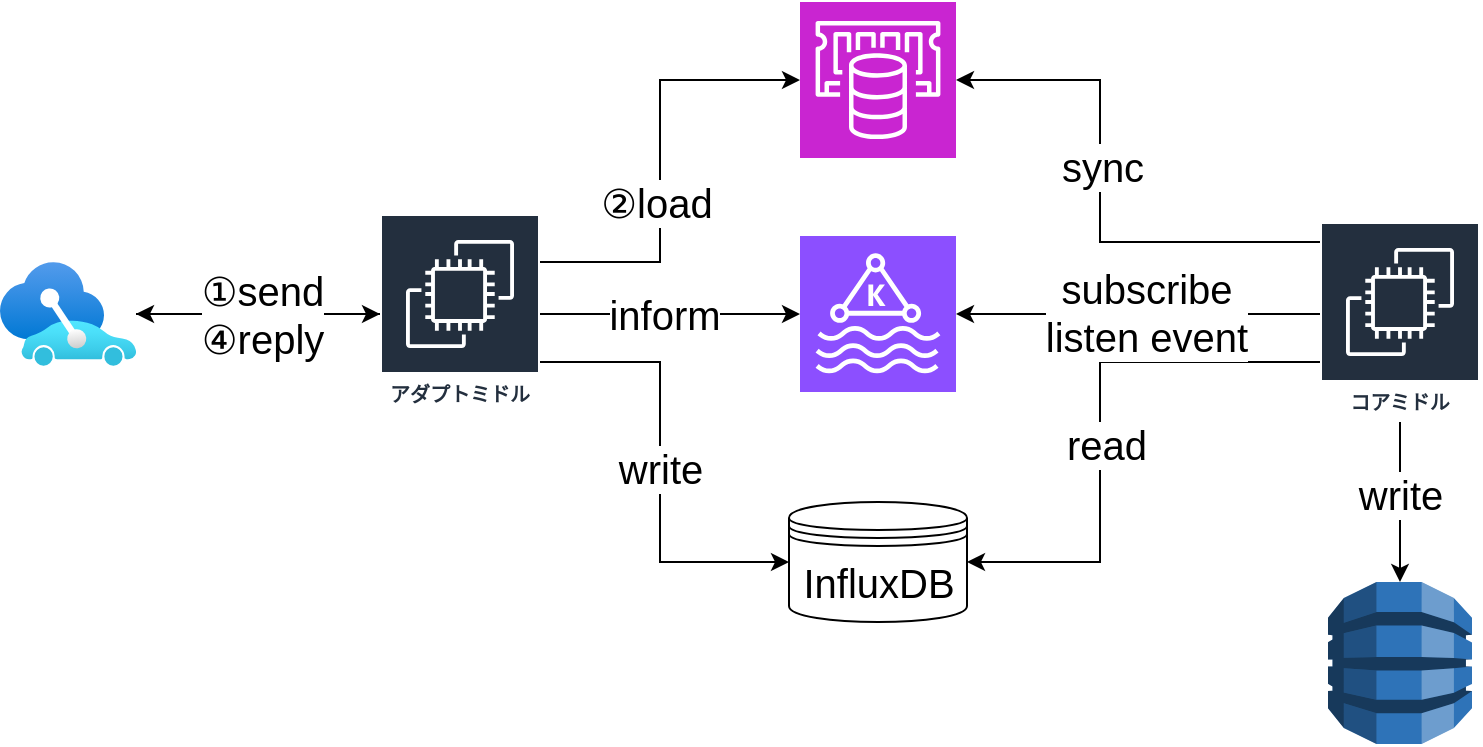 <mxfile version="24.7.14">
  <diagram name="Page-1" id="kFGG1RIeFPbBGu7H3uM_">
    <mxGraphModel dx="1155" dy="653" grid="1" gridSize="10" guides="1" tooltips="1" connect="1" arrows="1" fold="1" page="1" pageScale="1" pageWidth="827" pageHeight="1169" math="0" shadow="0">
      <root>
        <mxCell id="0" />
        <mxCell id="1" parent="0" />
        <mxCell id="M188PxAf_RQBNVjCVJp2-15" style="edgeStyle=orthogonalEdgeStyle;rounded=0;orthogonalLoop=1;jettySize=auto;html=1;" edge="1" parent="1" source="M188PxAf_RQBNVjCVJp2-3" target="M188PxAf_RQBNVjCVJp2-4">
          <mxGeometry relative="1" as="geometry" />
        </mxCell>
        <mxCell id="M188PxAf_RQBNVjCVJp2-3" value="" style="image;aspect=fixed;html=1;points=[];align=center;fontSize=12;image=img/lib/azure2/other/Connected_Vehicle_Platform.svg;" vertex="1" parent="1">
          <mxGeometry x="30" y="220" width="68" height="52" as="geometry" />
        </mxCell>
        <mxCell id="M188PxAf_RQBNVjCVJp2-10" style="edgeStyle=orthogonalEdgeStyle;rounded=0;orthogonalLoop=1;jettySize=auto;html=1;entryX=0;entryY=0.5;entryDx=0;entryDy=0;" edge="1" parent="1" source="M188PxAf_RQBNVjCVJp2-4" target="M188PxAf_RQBNVjCVJp2-9">
          <mxGeometry relative="1" as="geometry">
            <Array as="points">
              <mxPoint x="360" y="270" />
              <mxPoint x="360" y="370" />
            </Array>
          </mxGeometry>
        </mxCell>
        <mxCell id="M188PxAf_RQBNVjCVJp2-19" value="write" style="edgeLabel;html=1;align=center;verticalAlign=middle;resizable=0;points=[];fontSize=20;" vertex="1" connectable="0" parent="M188PxAf_RQBNVjCVJp2-10">
          <mxGeometry relative="1" as="geometry">
            <mxPoint as="offset" />
          </mxGeometry>
        </mxCell>
        <mxCell id="M188PxAf_RQBNVjCVJp2-4" value="アダプトミドル" style="sketch=0;outlineConnect=0;fontColor=#232F3E;gradientColor=none;strokeColor=#ffffff;fillColor=#232F3E;dashed=0;verticalLabelPosition=middle;verticalAlign=bottom;align=center;html=1;whiteSpace=wrap;fontSize=10;fontStyle=1;spacing=3;shape=mxgraph.aws4.productIcon;prIcon=mxgraph.aws4.ec2;" vertex="1" parent="1">
          <mxGeometry x="220" y="196" width="80" height="100" as="geometry" />
        </mxCell>
        <mxCell id="M188PxAf_RQBNVjCVJp2-11" style="edgeStyle=orthogonalEdgeStyle;rounded=0;orthogonalLoop=1;jettySize=auto;html=1;entryX=1;entryY=0.5;entryDx=0;entryDy=0;" edge="1" parent="1" source="M188PxAf_RQBNVjCVJp2-5" target="M188PxAf_RQBNVjCVJp2-9">
          <mxGeometry relative="1" as="geometry">
            <Array as="points">
              <mxPoint x="580" y="270" />
              <mxPoint x="580" y="370" />
            </Array>
          </mxGeometry>
        </mxCell>
        <mxCell id="M188PxAf_RQBNVjCVJp2-20" value="read" style="edgeLabel;html=1;align=center;verticalAlign=middle;resizable=0;points=[];fontSize=20;" vertex="1" connectable="0" parent="M188PxAf_RQBNVjCVJp2-11">
          <mxGeometry x="0.09" y="3" relative="1" as="geometry">
            <mxPoint as="offset" />
          </mxGeometry>
        </mxCell>
        <mxCell id="M188PxAf_RQBNVjCVJp2-5" value="コアミドル" style="sketch=0;outlineConnect=0;fontColor=#232F3E;gradientColor=none;strokeColor=#ffffff;fillColor=#232F3E;dashed=0;verticalLabelPosition=middle;verticalAlign=bottom;align=center;html=1;whiteSpace=wrap;fontSize=10;fontStyle=1;spacing=3;shape=mxgraph.aws4.productIcon;prIcon=mxgraph.aws4.ec2;" vertex="1" parent="1">
          <mxGeometry x="690" y="200" width="80" height="100" as="geometry" />
        </mxCell>
        <mxCell id="M188PxAf_RQBNVjCVJp2-9" value="InfluxDB" style="shape=datastore;whiteSpace=wrap;html=1;fontSize=20;" vertex="1" parent="1">
          <mxGeometry x="424.5" y="340" width="89" height="60" as="geometry" />
        </mxCell>
        <mxCell id="M188PxAf_RQBNVjCVJp2-12" value="" style="sketch=0;points=[[0,0,0],[0.25,0,0],[0.5,0,0],[0.75,0,0],[1,0,0],[0,1,0],[0.25,1,0],[0.5,1,0],[0.75,1,0],[1,1,0],[0,0.25,0],[0,0.5,0],[0,0.75,0],[1,0.25,0],[1,0.5,0],[1,0.75,0]];outlineConnect=0;fontColor=#232F3E;fillColor=#8C4FFF;strokeColor=#ffffff;dashed=0;verticalLabelPosition=bottom;verticalAlign=top;align=center;html=1;fontSize=12;fontStyle=0;aspect=fixed;shape=mxgraph.aws4.resourceIcon;resIcon=mxgraph.aws4.managed_streaming_for_kafka;" vertex="1" parent="1">
          <mxGeometry x="430" y="207" width="78" height="78" as="geometry" />
        </mxCell>
        <mxCell id="M188PxAf_RQBNVjCVJp2-13" value="" style="edgeStyle=orthogonalEdgeStyle;rounded=0;orthogonalLoop=1;jettySize=auto;html=1;entryX=0;entryY=0.5;entryDx=0;entryDy=0;entryPerimeter=0;" edge="1" parent="1" source="M188PxAf_RQBNVjCVJp2-4" target="M188PxAf_RQBNVjCVJp2-12">
          <mxGeometry relative="1" as="geometry">
            <Array as="points">
              <mxPoint x="421" y="246" />
            </Array>
          </mxGeometry>
        </mxCell>
        <mxCell id="M188PxAf_RQBNVjCVJp2-35" value="inform" style="edgeLabel;html=1;align=center;verticalAlign=middle;resizable=0;points=[];fontSize=20;" vertex="1" connectable="0" parent="M188PxAf_RQBNVjCVJp2-13">
          <mxGeometry x="-0.051" relative="1" as="geometry">
            <mxPoint as="offset" />
          </mxGeometry>
        </mxCell>
        <mxCell id="M188PxAf_RQBNVjCVJp2-14" style="edgeStyle=orthogonalEdgeStyle;rounded=0;orthogonalLoop=1;jettySize=auto;html=1;entryX=1;entryY=0.5;entryDx=0;entryDy=0;entryPerimeter=0;" edge="1" parent="1" source="M188PxAf_RQBNVjCVJp2-5" target="M188PxAf_RQBNVjCVJp2-12">
          <mxGeometry relative="1" as="geometry">
            <Array as="points">
              <mxPoint x="620" y="246" />
              <mxPoint x="620" y="246" />
            </Array>
          </mxGeometry>
        </mxCell>
        <mxCell id="M188PxAf_RQBNVjCVJp2-34" value="subscribe&lt;div style=&quot;font-size: 20px;&quot;&gt;listen event&lt;/div&gt;" style="edgeLabel;html=1;align=center;verticalAlign=middle;resizable=0;points=[];fontSize=20;" vertex="1" connectable="0" parent="M188PxAf_RQBNVjCVJp2-14">
          <mxGeometry x="-0.038" y="-2" relative="1" as="geometry">
            <mxPoint y="1" as="offset" />
          </mxGeometry>
        </mxCell>
        <mxCell id="M188PxAf_RQBNVjCVJp2-16" style="edgeStyle=orthogonalEdgeStyle;rounded=0;orthogonalLoop=1;jettySize=auto;html=1;" edge="1" parent="1" source="M188PxAf_RQBNVjCVJp2-4" target="M188PxAf_RQBNVjCVJp2-3">
          <mxGeometry relative="1" as="geometry">
            <mxPoint x="70" y="300" as="targetPoint" />
          </mxGeometry>
        </mxCell>
        <mxCell id="M188PxAf_RQBNVjCVJp2-17" value="①send&lt;div style=&quot;font-size: 20px;&quot;&gt;④reply&lt;/div&gt;" style="edgeLabel;html=1;align=center;verticalAlign=middle;resizable=0;points=[];fontSize=20;" vertex="1" connectable="0" parent="M188PxAf_RQBNVjCVJp2-16">
          <mxGeometry x="-0.033" relative="1" as="geometry">
            <mxPoint as="offset" />
          </mxGeometry>
        </mxCell>
        <mxCell id="M188PxAf_RQBNVjCVJp2-21" value="" style="outlineConnect=0;dashed=0;verticalLabelPosition=bottom;verticalAlign=top;align=center;html=1;shape=mxgraph.aws3.dynamo_db;fillColor=#2E73B8;gradientColor=none;" vertex="1" parent="1">
          <mxGeometry x="694" y="380" width="72" height="81" as="geometry" />
        </mxCell>
        <mxCell id="M188PxAf_RQBNVjCVJp2-22" style="edgeStyle=orthogonalEdgeStyle;rounded=0;orthogonalLoop=1;jettySize=auto;html=1;entryX=0.5;entryY=0;entryDx=0;entryDy=0;entryPerimeter=0;" edge="1" parent="1" source="M188PxAf_RQBNVjCVJp2-5" target="M188PxAf_RQBNVjCVJp2-21">
          <mxGeometry relative="1" as="geometry" />
        </mxCell>
        <mxCell id="M188PxAf_RQBNVjCVJp2-23" value="write" style="edgeLabel;html=1;align=center;verticalAlign=middle;resizable=0;points=[];fontSize=20;" vertex="1" connectable="0" parent="M188PxAf_RQBNVjCVJp2-22">
          <mxGeometry x="-0.096" relative="1" as="geometry">
            <mxPoint as="offset" />
          </mxGeometry>
        </mxCell>
        <mxCell id="M188PxAf_RQBNVjCVJp2-24" value="" style="sketch=0;points=[[0,0,0],[0.25,0,0],[0.5,0,0],[0.75,0,0],[1,0,0],[0,1,0],[0.25,1,0],[0.5,1,0],[0.75,1,0],[1,1,0],[0,0.25,0],[0,0.5,0],[0,0.75,0],[1,0.25,0],[1,0.5,0],[1,0.75,0]];outlineConnect=0;fontColor=#232F3E;fillColor=#C925D1;strokeColor=#ffffff;dashed=0;verticalLabelPosition=bottom;verticalAlign=top;align=center;html=1;fontSize=12;fontStyle=0;aspect=fixed;shape=mxgraph.aws4.resourceIcon;resIcon=mxgraph.aws4.elasticache;" vertex="1" parent="1">
          <mxGeometry x="430" y="90" width="78" height="78" as="geometry" />
        </mxCell>
        <mxCell id="M188PxAf_RQBNVjCVJp2-27" style="edgeStyle=orthogonalEdgeStyle;rounded=0;orthogonalLoop=1;jettySize=auto;html=1;entryX=1;entryY=0.5;entryDx=0;entryDy=0;entryPerimeter=0;" edge="1" parent="1" source="M188PxAf_RQBNVjCVJp2-5" target="M188PxAf_RQBNVjCVJp2-24">
          <mxGeometry relative="1" as="geometry">
            <mxPoint x="670" y="190" as="sourcePoint" />
            <Array as="points">
              <mxPoint x="580" y="210" />
              <mxPoint x="580" y="129" />
            </Array>
          </mxGeometry>
        </mxCell>
        <mxCell id="M188PxAf_RQBNVjCVJp2-33" value="sync" style="edgeLabel;html=1;align=center;verticalAlign=middle;resizable=0;points=[];fontSize=20;" vertex="1" connectable="0" parent="M188PxAf_RQBNVjCVJp2-27">
          <mxGeometry x="0.128" y="-1" relative="1" as="geometry">
            <mxPoint as="offset" />
          </mxGeometry>
        </mxCell>
        <mxCell id="M188PxAf_RQBNVjCVJp2-28" style="edgeStyle=orthogonalEdgeStyle;rounded=0;orthogonalLoop=1;jettySize=auto;html=1;entryX=0;entryY=0.5;entryDx=0;entryDy=0;entryPerimeter=0;" edge="1" parent="1" source="M188PxAf_RQBNVjCVJp2-4" target="M188PxAf_RQBNVjCVJp2-24">
          <mxGeometry relative="1" as="geometry">
            <Array as="points">
              <mxPoint x="360" y="220" />
              <mxPoint x="360" y="129" />
            </Array>
          </mxGeometry>
        </mxCell>
        <mxCell id="M188PxAf_RQBNVjCVJp2-30" value="②load" style="edgeLabel;html=1;align=center;verticalAlign=middle;resizable=0;points=[];fontSize=20;" vertex="1" connectable="0" parent="M188PxAf_RQBNVjCVJp2-28">
          <mxGeometry x="-0.181" y="2" relative="1" as="geometry">
            <mxPoint as="offset" />
          </mxGeometry>
        </mxCell>
      </root>
    </mxGraphModel>
  </diagram>
</mxfile>
